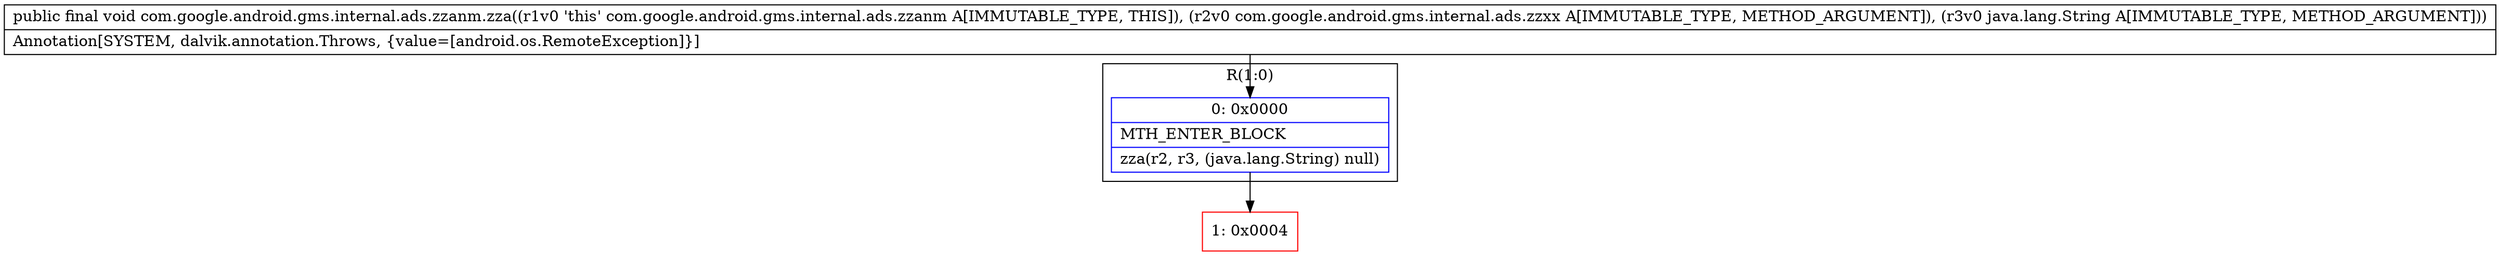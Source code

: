 digraph "CFG forcom.google.android.gms.internal.ads.zzanm.zza(Lcom\/google\/android\/gms\/internal\/ads\/zzxx;Ljava\/lang\/String;)V" {
subgraph cluster_Region_1533166126 {
label = "R(1:0)";
node [shape=record,color=blue];
Node_0 [shape=record,label="{0\:\ 0x0000|MTH_ENTER_BLOCK\l|zza(r2, r3, (java.lang.String) null)\l}"];
}
Node_1 [shape=record,color=red,label="{1\:\ 0x0004}"];
MethodNode[shape=record,label="{public final void com.google.android.gms.internal.ads.zzanm.zza((r1v0 'this' com.google.android.gms.internal.ads.zzanm A[IMMUTABLE_TYPE, THIS]), (r2v0 com.google.android.gms.internal.ads.zzxx A[IMMUTABLE_TYPE, METHOD_ARGUMENT]), (r3v0 java.lang.String A[IMMUTABLE_TYPE, METHOD_ARGUMENT]))  | Annotation[SYSTEM, dalvik.annotation.Throws, \{value=[android.os.RemoteException]\}]\l}"];
MethodNode -> Node_0;
Node_0 -> Node_1;
}

